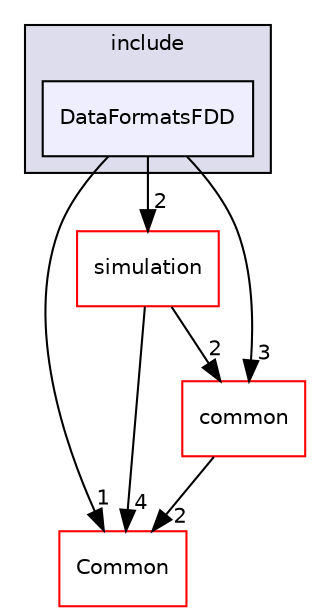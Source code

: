 digraph "/home/travis/build/AliceO2Group/AliceO2/DataFormats/Detectors/FIT/FDD/include/DataFormatsFDD" {
  bgcolor=transparent;
  compound=true
  node [ fontsize="10", fontname="Helvetica"];
  edge [ labelfontsize="10", labelfontname="Helvetica"];
  subgraph clusterdir_5b4ca18656fd63c44c862c68d7045fa5 {
    graph [ bgcolor="#ddddee", pencolor="black", label="include" fontname="Helvetica", fontsize="10", URL="dir_5b4ca18656fd63c44c862c68d7045fa5.html"]
  dir_7d93f232e43c4c30ba40fbb930ce404e [shape=box, label="DataFormatsFDD", style="filled", fillcolor="#eeeeff", pencolor="black", URL="dir_7d93f232e43c4c30ba40fbb930ce404e.html"];
  }
  dir_4ab6b4cc6a7edbff49100e9123df213f [shape=box label="Common" color="red" URL="dir_4ab6b4cc6a7edbff49100e9123df213f.html"];
  dir_047746f9f311f49446db9474b7431d0d [shape=box label="simulation" color="red" URL="dir_047746f9f311f49446db9474b7431d0d.html"];
  dir_7924ba4398ae4560cd37376e44666c6d [shape=box label="common" color="red" URL="dir_7924ba4398ae4560cd37376e44666c6d.html"];
  dir_7d93f232e43c4c30ba40fbb930ce404e->dir_4ab6b4cc6a7edbff49100e9123df213f [headlabel="1", labeldistance=1.5 headhref="dir_000111_000026.html"];
  dir_7d93f232e43c4c30ba40fbb930ce404e->dir_047746f9f311f49446db9474b7431d0d [headlabel="2", labeldistance=1.5 headhref="dir_000111_000237.html"];
  dir_7d93f232e43c4c30ba40fbb930ce404e->dir_7924ba4398ae4560cd37376e44666c6d [headlabel="3", labeldistance=1.5 headhref="dir_000111_000069.html"];
  dir_047746f9f311f49446db9474b7431d0d->dir_4ab6b4cc6a7edbff49100e9123df213f [headlabel="4", labeldistance=1.5 headhref="dir_000237_000026.html"];
  dir_047746f9f311f49446db9474b7431d0d->dir_7924ba4398ae4560cd37376e44666c6d [headlabel="2", labeldistance=1.5 headhref="dir_000237_000069.html"];
  dir_7924ba4398ae4560cd37376e44666c6d->dir_4ab6b4cc6a7edbff49100e9123df213f [headlabel="2", labeldistance=1.5 headhref="dir_000069_000026.html"];
}

